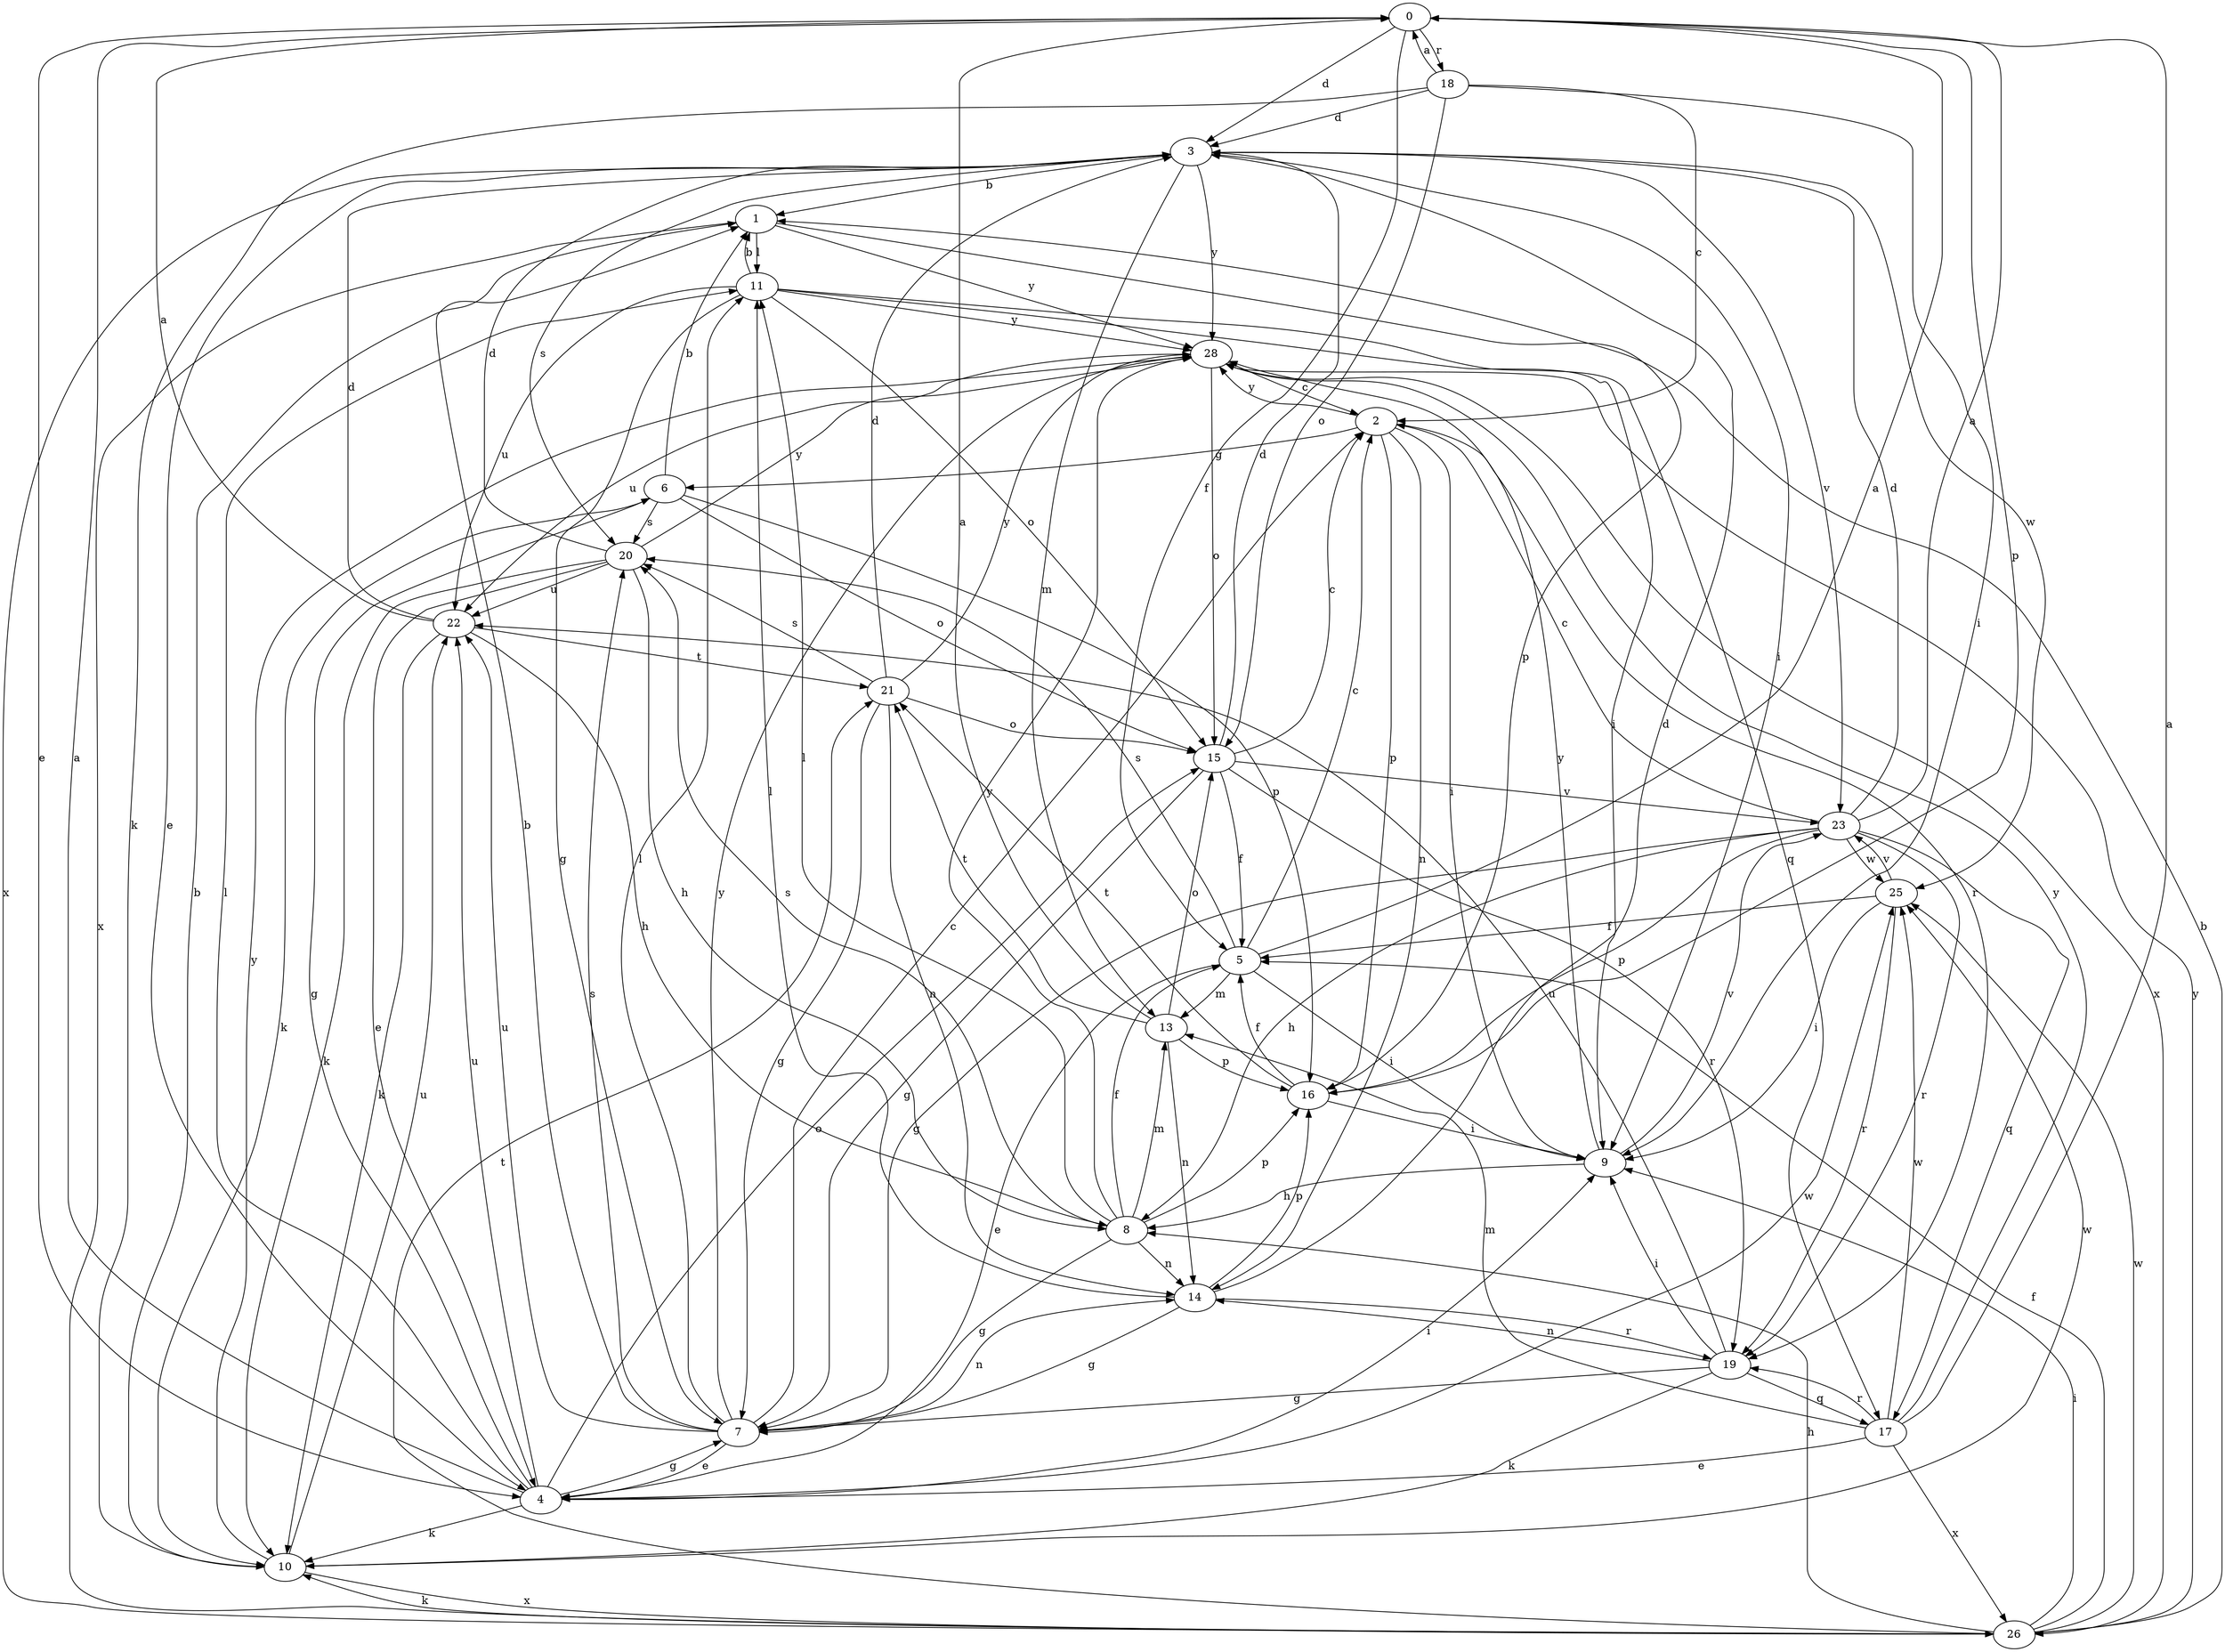strict digraph  {
0;
1;
2;
3;
4;
5;
6;
7;
8;
9;
10;
11;
13;
14;
15;
16;
17;
18;
19;
20;
21;
22;
23;
25;
26;
28;
0 -> 3  [label=d];
0 -> 4  [label=e];
0 -> 5  [label=f];
0 -> 16  [label=p];
0 -> 18  [label=r];
1 -> 11  [label=l];
1 -> 16  [label=p];
1 -> 26  [label=x];
1 -> 28  [label=y];
2 -> 6  [label=g];
2 -> 9  [label=i];
2 -> 14  [label=n];
2 -> 16  [label=p];
2 -> 19  [label=r];
2 -> 28  [label=y];
3 -> 1  [label=b];
3 -> 4  [label=e];
3 -> 9  [label=i];
3 -> 13  [label=m];
3 -> 20  [label=s];
3 -> 23  [label=v];
3 -> 25  [label=w];
3 -> 26  [label=x];
3 -> 28  [label=y];
4 -> 0  [label=a];
4 -> 6  [label=g];
4 -> 7  [label=g];
4 -> 9  [label=i];
4 -> 10  [label=k];
4 -> 11  [label=l];
4 -> 15  [label=o];
4 -> 22  [label=u];
4 -> 25  [label=w];
5 -> 0  [label=a];
5 -> 2  [label=c];
5 -> 4  [label=e];
5 -> 9  [label=i];
5 -> 13  [label=m];
5 -> 20  [label=s];
6 -> 1  [label=b];
6 -> 10  [label=k];
6 -> 15  [label=o];
6 -> 16  [label=p];
6 -> 20  [label=s];
7 -> 1  [label=b];
7 -> 2  [label=c];
7 -> 4  [label=e];
7 -> 11  [label=l];
7 -> 14  [label=n];
7 -> 20  [label=s];
7 -> 22  [label=u];
7 -> 28  [label=y];
8 -> 5  [label=f];
8 -> 7  [label=g];
8 -> 11  [label=l];
8 -> 13  [label=m];
8 -> 14  [label=n];
8 -> 16  [label=p];
8 -> 20  [label=s];
8 -> 28  [label=y];
9 -> 8  [label=h];
9 -> 23  [label=v];
9 -> 28  [label=y];
10 -> 1  [label=b];
10 -> 22  [label=u];
10 -> 25  [label=w];
10 -> 26  [label=x];
10 -> 28  [label=y];
11 -> 1  [label=b];
11 -> 7  [label=g];
11 -> 9  [label=i];
11 -> 15  [label=o];
11 -> 17  [label=q];
11 -> 22  [label=u];
11 -> 28  [label=y];
13 -> 0  [label=a];
13 -> 14  [label=n];
13 -> 15  [label=o];
13 -> 16  [label=p];
13 -> 21  [label=t];
14 -> 3  [label=d];
14 -> 7  [label=g];
14 -> 11  [label=l];
14 -> 16  [label=p];
14 -> 19  [label=r];
15 -> 2  [label=c];
15 -> 3  [label=d];
15 -> 5  [label=f];
15 -> 7  [label=g];
15 -> 19  [label=r];
15 -> 23  [label=v];
16 -> 5  [label=f];
16 -> 9  [label=i];
16 -> 21  [label=t];
17 -> 0  [label=a];
17 -> 4  [label=e];
17 -> 13  [label=m];
17 -> 19  [label=r];
17 -> 25  [label=w];
17 -> 26  [label=x];
17 -> 28  [label=y];
18 -> 0  [label=a];
18 -> 2  [label=c];
18 -> 3  [label=d];
18 -> 9  [label=i];
18 -> 10  [label=k];
18 -> 15  [label=o];
19 -> 7  [label=g];
19 -> 9  [label=i];
19 -> 10  [label=k];
19 -> 14  [label=n];
19 -> 17  [label=q];
19 -> 22  [label=u];
20 -> 3  [label=d];
20 -> 4  [label=e];
20 -> 8  [label=h];
20 -> 10  [label=k];
20 -> 22  [label=u];
20 -> 28  [label=y];
21 -> 3  [label=d];
21 -> 7  [label=g];
21 -> 14  [label=n];
21 -> 15  [label=o];
21 -> 20  [label=s];
21 -> 28  [label=y];
22 -> 0  [label=a];
22 -> 3  [label=d];
22 -> 8  [label=h];
22 -> 10  [label=k];
22 -> 21  [label=t];
23 -> 0  [label=a];
23 -> 2  [label=c];
23 -> 3  [label=d];
23 -> 7  [label=g];
23 -> 8  [label=h];
23 -> 16  [label=p];
23 -> 17  [label=q];
23 -> 19  [label=r];
23 -> 25  [label=w];
25 -> 5  [label=f];
25 -> 9  [label=i];
25 -> 19  [label=r];
25 -> 23  [label=v];
26 -> 1  [label=b];
26 -> 5  [label=f];
26 -> 8  [label=h];
26 -> 9  [label=i];
26 -> 10  [label=k];
26 -> 21  [label=t];
26 -> 25  [label=w];
26 -> 28  [label=y];
28 -> 2  [label=c];
28 -> 15  [label=o];
28 -> 22  [label=u];
28 -> 26  [label=x];
}
